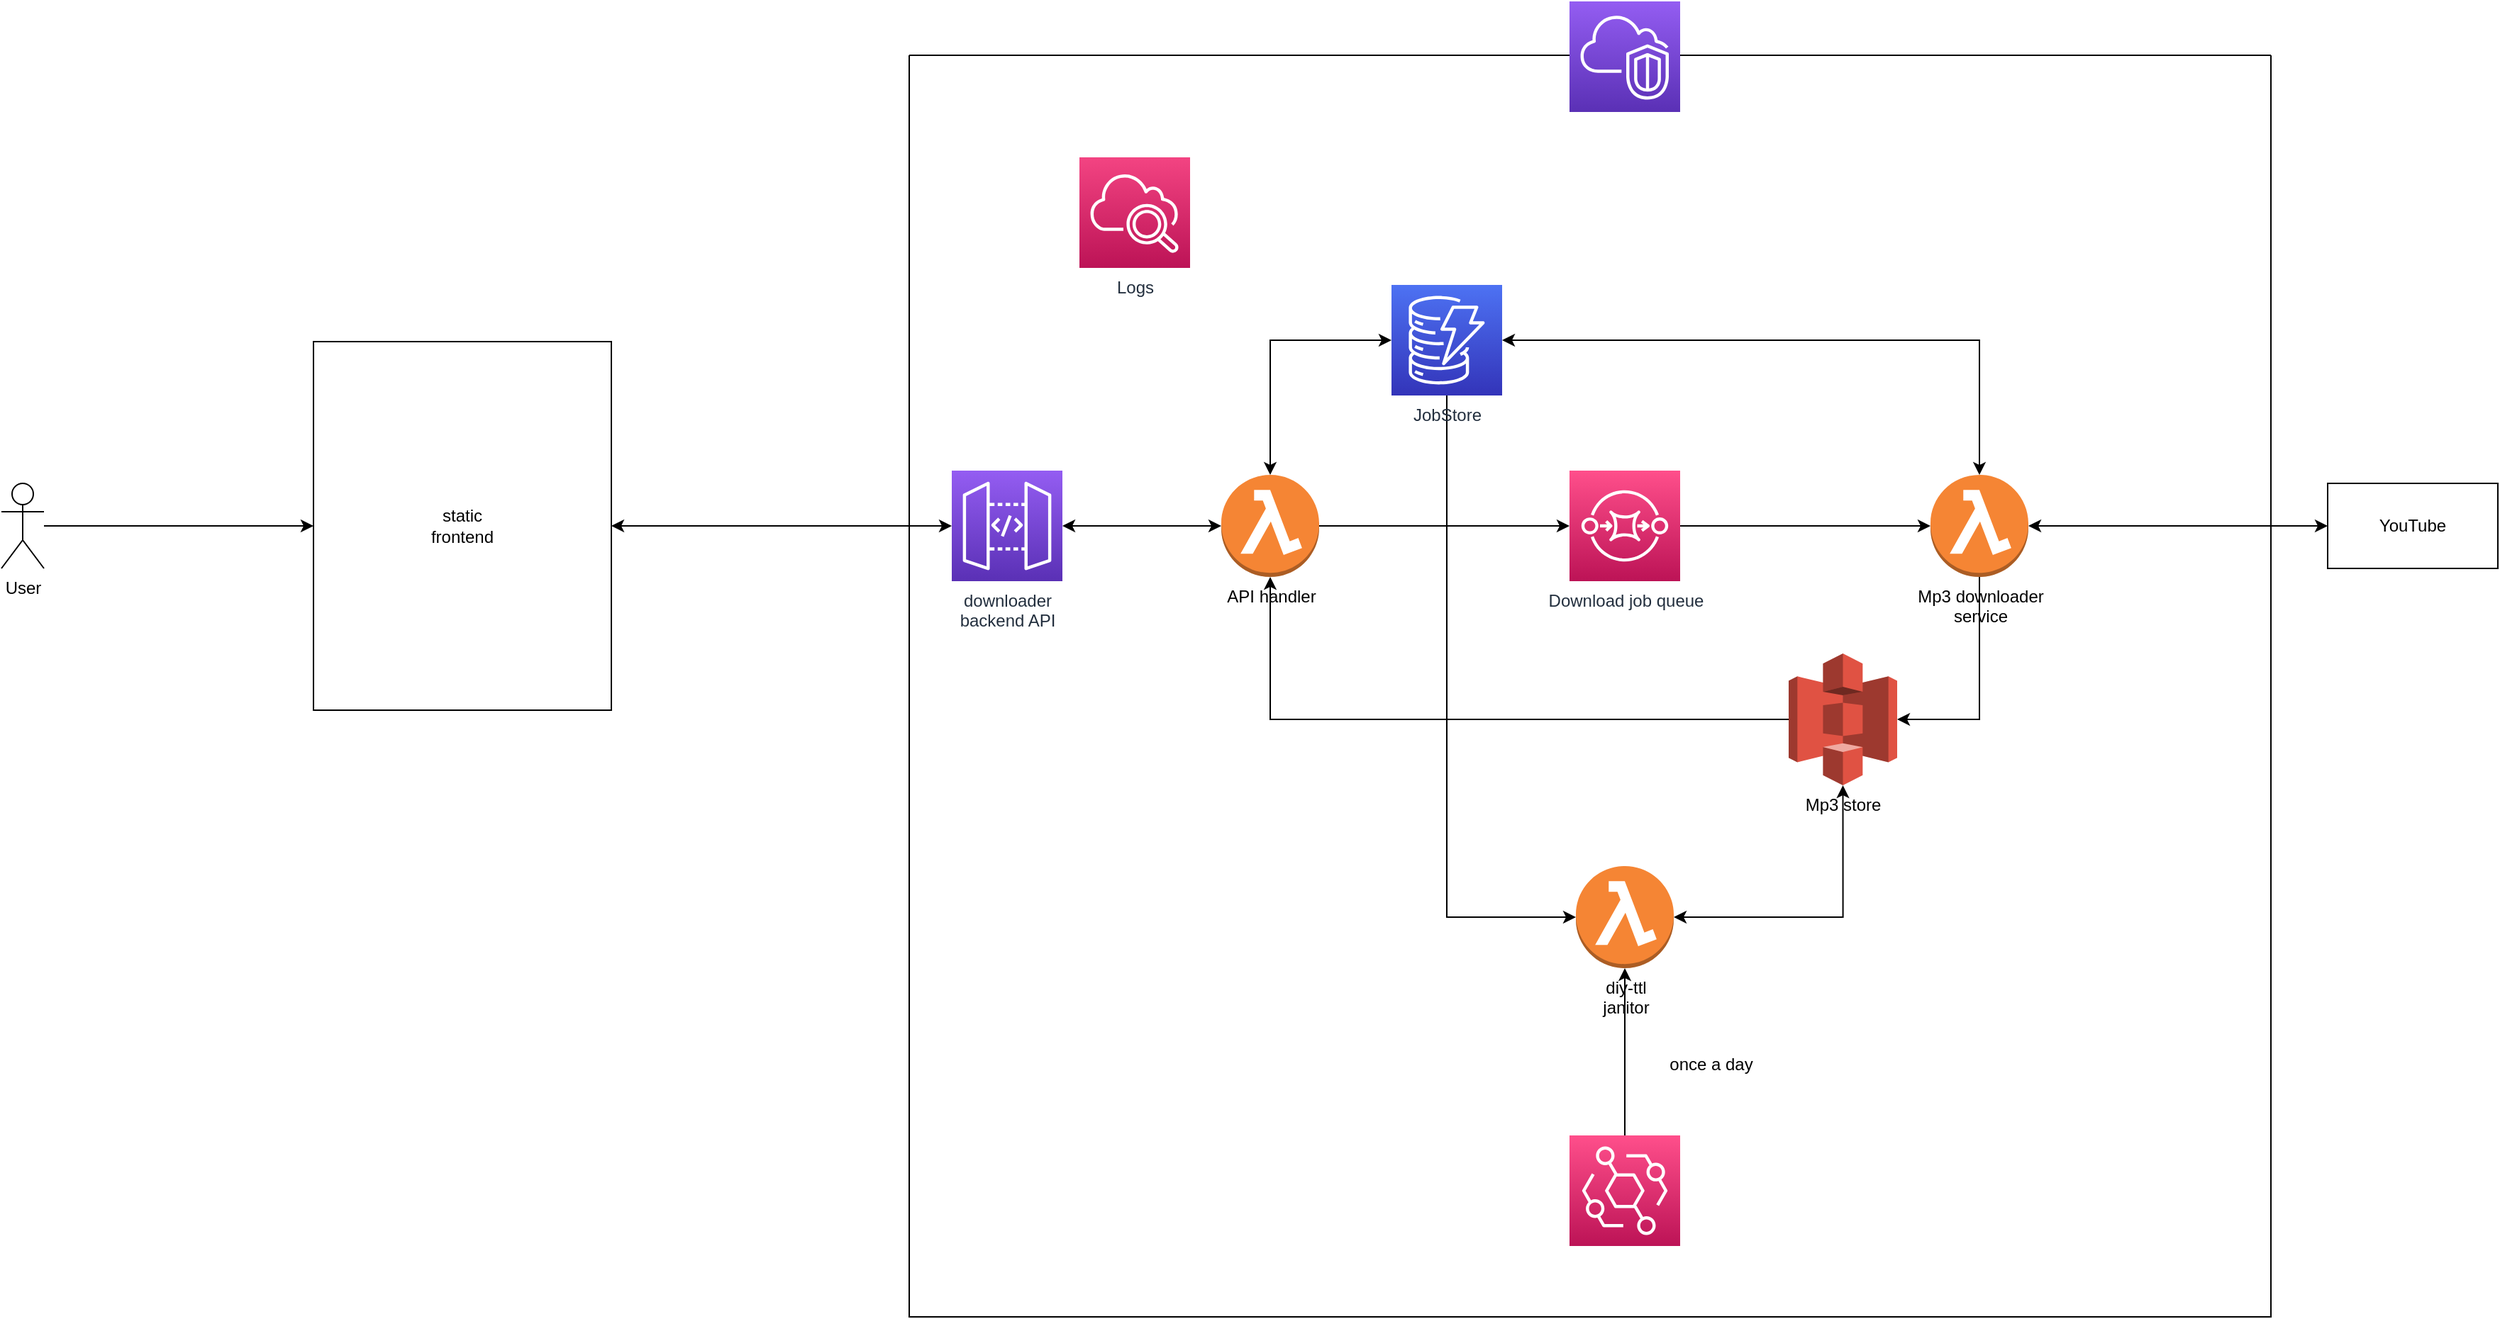 <mxfile version="17.2.4" type="device"><diagram id="QuoUZwQwaiKDE8sKk2vr" name="Page-1"><mxGraphModel dx="2500" dy="1029" grid="1" gridSize="10" guides="1" tooltips="1" connect="1" arrows="1" fold="1" page="1" pageScale="1" pageWidth="827" pageHeight="1169" math="0" shadow="0"><root><mxCell id="0"/><mxCell id="1" parent="0"/><mxCell id="zEdwmR5wPVPDfHg1uQUc-8" style="edgeStyle=orthogonalEdgeStyle;rounded=0;orthogonalLoop=1;jettySize=auto;html=1;exitX=1;exitY=0.5;exitDx=0;exitDy=0;startArrow=classic;startFill=1;" edge="1" parent="1" source="zEdwmR5wPVPDfHg1uQUc-1" target="zEdwmR5wPVPDfHg1uQUc-7"><mxGeometry relative="1" as="geometry"/></mxCell><mxCell id="zEdwmR5wPVPDfHg1uQUc-1" value="static&lt;br&gt;frontend" style="rounded=0;whiteSpace=wrap;html=1;" vertex="1" parent="1"><mxGeometry x="150" y="300" width="210" height="260" as="geometry"/></mxCell><mxCell id="zEdwmR5wPVPDfHg1uQUc-4" style="edgeStyle=orthogonalEdgeStyle;rounded=0;orthogonalLoop=1;jettySize=auto;html=1;" edge="1" parent="1" source="zEdwmR5wPVPDfHg1uQUc-3" target="zEdwmR5wPVPDfHg1uQUc-1"><mxGeometry relative="1" as="geometry"/></mxCell><mxCell id="zEdwmR5wPVPDfHg1uQUc-3" value="User" style="shape=umlActor;verticalLabelPosition=bottom;verticalAlign=top;html=1;outlineConnect=0;" vertex="1" parent="1"><mxGeometry x="-70" y="400" width="30" height="60" as="geometry"/></mxCell><mxCell id="zEdwmR5wPVPDfHg1uQUc-11" style="edgeStyle=orthogonalEdgeStyle;rounded=0;orthogonalLoop=1;jettySize=auto;html=1;exitX=1;exitY=0.5;exitDx=0;exitDy=0;exitPerimeter=0;entryX=0;entryY=0.5;entryDx=0;entryDy=0;entryPerimeter=0;startArrow=classic;startFill=1;" edge="1" parent="1" source="zEdwmR5wPVPDfHg1uQUc-7" target="zEdwmR5wPVPDfHg1uQUc-10"><mxGeometry relative="1" as="geometry"/></mxCell><mxCell id="zEdwmR5wPVPDfHg1uQUc-15" style="edgeStyle=orthogonalEdgeStyle;rounded=0;orthogonalLoop=1;jettySize=auto;html=1;exitX=1;exitY=0.5;exitDx=0;exitDy=0;exitPerimeter=0;startArrow=none;startFill=0;" edge="1" parent="1" source="zEdwmR5wPVPDfHg1uQUc-10" target="zEdwmR5wPVPDfHg1uQUc-14"><mxGeometry relative="1" as="geometry"/></mxCell><mxCell id="zEdwmR5wPVPDfHg1uQUc-10" value="API handler" style="outlineConnect=0;dashed=0;verticalLabelPosition=bottom;verticalAlign=top;align=center;html=1;shape=mxgraph.aws3.lambda_function;fillColor=#F58534;gradientColor=none;" vertex="1" parent="1"><mxGeometry x="790" y="394" width="69" height="72" as="geometry"/></mxCell><mxCell id="zEdwmR5wPVPDfHg1uQUc-13" style="edgeStyle=orthogonalEdgeStyle;rounded=0;orthogonalLoop=1;jettySize=auto;html=1;exitX=0;exitY=0.5;exitDx=0;exitDy=0;exitPerimeter=0;startArrow=classic;startFill=1;" edge="1" parent="1" source="zEdwmR5wPVPDfHg1uQUc-12" target="zEdwmR5wPVPDfHg1uQUc-10"><mxGeometry relative="1" as="geometry"/></mxCell><mxCell id="zEdwmR5wPVPDfHg1uQUc-26" style="edgeStyle=orthogonalEdgeStyle;rounded=0;orthogonalLoop=1;jettySize=auto;html=1;exitX=0.5;exitY=1;exitDx=0;exitDy=0;exitPerimeter=0;entryX=0;entryY=0.5;entryDx=0;entryDy=0;entryPerimeter=0;startArrow=none;startFill=0;" edge="1" parent="1" source="zEdwmR5wPVPDfHg1uQUc-12" target="zEdwmR5wPVPDfHg1uQUc-25"><mxGeometry relative="1" as="geometry"/></mxCell><mxCell id="zEdwmR5wPVPDfHg1uQUc-12" value="JobStore" style="sketch=0;points=[[0,0,0],[0.25,0,0],[0.5,0,0],[0.75,0,0],[1,0,0],[0,1,0],[0.25,1,0],[0.5,1,0],[0.75,1,0],[1,1,0],[0,0.25,0],[0,0.5,0],[0,0.75,0],[1,0.25,0],[1,0.5,0],[1,0.75,0]];outlineConnect=0;fontColor=#232F3E;gradientColor=#4D72F3;gradientDirection=north;fillColor=#3334B9;strokeColor=#ffffff;dashed=0;verticalLabelPosition=bottom;verticalAlign=top;align=center;html=1;fontSize=12;fontStyle=0;aspect=fixed;shape=mxgraph.aws4.resourceIcon;resIcon=mxgraph.aws4.dynamodb;" vertex="1" parent="1"><mxGeometry x="910" y="260" width="78" height="78" as="geometry"/></mxCell><mxCell id="zEdwmR5wPVPDfHg1uQUc-18" style="edgeStyle=orthogonalEdgeStyle;rounded=0;orthogonalLoop=1;jettySize=auto;html=1;exitX=1;exitY=0.5;exitDx=0;exitDy=0;exitPerimeter=0;startArrow=none;startFill=0;" edge="1" parent="1" source="zEdwmR5wPVPDfHg1uQUc-14" target="zEdwmR5wPVPDfHg1uQUc-16"><mxGeometry relative="1" as="geometry"/></mxCell><mxCell id="zEdwmR5wPVPDfHg1uQUc-14" value="Download job queue" style="sketch=0;points=[[0,0,0],[0.25,0,0],[0.5,0,0],[0.75,0,0],[1,0,0],[0,1,0],[0.25,1,0],[0.5,1,0],[0.75,1,0],[1,1,0],[0,0.25,0],[0,0.5,0],[0,0.75,0],[1,0.25,0],[1,0.5,0],[1,0.75,0]];outlineConnect=0;fontColor=#232F3E;gradientColor=#FF4F8B;gradientDirection=north;fillColor=#BC1356;strokeColor=#ffffff;dashed=0;verticalLabelPosition=bottom;verticalAlign=top;align=center;html=1;fontSize=12;fontStyle=0;aspect=fixed;shape=mxgraph.aws4.resourceIcon;resIcon=mxgraph.aws4.sqs;" vertex="1" parent="1"><mxGeometry x="1035.5" y="391" width="78" height="78" as="geometry"/></mxCell><mxCell id="zEdwmR5wPVPDfHg1uQUc-17" style="edgeStyle=orthogonalEdgeStyle;rounded=0;orthogonalLoop=1;jettySize=auto;html=1;exitX=0.5;exitY=0;exitDx=0;exitDy=0;exitPerimeter=0;startArrow=classic;startFill=1;entryX=1;entryY=0.5;entryDx=0;entryDy=0;entryPerimeter=0;" edge="1" parent="1" source="zEdwmR5wPVPDfHg1uQUc-16" target="zEdwmR5wPVPDfHg1uQUc-12"><mxGeometry relative="1" as="geometry"><mxPoint x="1200.0" y="240.0" as="targetPoint"/></mxGeometry></mxCell><mxCell id="zEdwmR5wPVPDfHg1uQUc-20" style="edgeStyle=orthogonalEdgeStyle;rounded=0;orthogonalLoop=1;jettySize=auto;html=1;exitX=1;exitY=0.5;exitDx=0;exitDy=0;exitPerimeter=0;startArrow=classic;startFill=1;" edge="1" parent="1" source="zEdwmR5wPVPDfHg1uQUc-16" target="zEdwmR5wPVPDfHg1uQUc-19"><mxGeometry relative="1" as="geometry"/></mxCell><mxCell id="zEdwmR5wPVPDfHg1uQUc-23" style="edgeStyle=orthogonalEdgeStyle;rounded=0;orthogonalLoop=1;jettySize=auto;html=1;exitX=0.5;exitY=1;exitDx=0;exitDy=0;exitPerimeter=0;entryX=1;entryY=0.5;entryDx=0;entryDy=0;entryPerimeter=0;startArrow=none;startFill=0;" edge="1" parent="1" source="zEdwmR5wPVPDfHg1uQUc-16" target="zEdwmR5wPVPDfHg1uQUc-29"><mxGeometry relative="1" as="geometry"><mxPoint x="1324.5" y="540" as="sourcePoint"/><mxPoint x="1241" y="633" as="targetPoint"/></mxGeometry></mxCell><mxCell id="zEdwmR5wPVPDfHg1uQUc-16" value="Mp3 downloader&lt;br&gt;service" style="outlineConnect=0;dashed=0;verticalLabelPosition=bottom;verticalAlign=top;align=center;html=1;shape=mxgraph.aws3.lambda_function;fillColor=#F58534;gradientColor=none;" vertex="1" parent="1"><mxGeometry x="1290" y="394" width="69" height="72" as="geometry"/></mxCell><mxCell id="zEdwmR5wPVPDfHg1uQUc-19" value="YouTube" style="rounded=0;whiteSpace=wrap;html=1;" vertex="1" parent="1"><mxGeometry x="1570" y="400" width="120" height="60" as="geometry"/></mxCell><mxCell id="zEdwmR5wPVPDfHg1uQUc-24" style="edgeStyle=orthogonalEdgeStyle;rounded=0;orthogonalLoop=1;jettySize=auto;html=1;entryX=0.5;entryY=1;entryDx=0;entryDy=0;entryPerimeter=0;startArrow=none;startFill=0;exitX=0;exitY=0.5;exitDx=0;exitDy=0;exitPerimeter=0;" edge="1" parent="1" source="zEdwmR5wPVPDfHg1uQUc-29" target="zEdwmR5wPVPDfHg1uQUc-10"><mxGeometry relative="1" as="geometry"><mxPoint x="1060" y="634" as="sourcePoint"/><mxPoint x="824.5" y="540" as="targetPoint"/></mxGeometry></mxCell><mxCell id="zEdwmR5wPVPDfHg1uQUc-27" style="edgeStyle=orthogonalEdgeStyle;rounded=0;orthogonalLoop=1;jettySize=auto;html=1;exitX=0.5;exitY=1;exitDx=0;exitDy=0;exitPerimeter=0;entryX=1;entryY=0.5;entryDx=0;entryDy=0;entryPerimeter=0;startArrow=classic;startFill=1;endArrow=classic;endFill=1;" edge="1" parent="1" source="zEdwmR5wPVPDfHg1uQUc-29" target="zEdwmR5wPVPDfHg1uQUc-25"><mxGeometry relative="1" as="geometry"><mxPoint x="1202.0" y="598" as="sourcePoint"/></mxGeometry></mxCell><mxCell id="zEdwmR5wPVPDfHg1uQUc-25" value="diy-ttl&lt;br&gt;janitor" style="outlineConnect=0;dashed=0;verticalLabelPosition=bottom;verticalAlign=top;align=center;html=1;shape=mxgraph.aws3.lambda_function;fillColor=#F58534;gradientColor=none;" vertex="1" parent="1"><mxGeometry x="1040" y="670" width="69" height="72" as="geometry"/></mxCell><mxCell id="zEdwmR5wPVPDfHg1uQUc-29" value="Mp3 store" style="outlineConnect=0;dashed=0;verticalLabelPosition=bottom;verticalAlign=top;align=center;html=1;shape=mxgraph.aws3.s3;fillColor=#E05243;gradientColor=none;" vertex="1" parent="1"><mxGeometry x="1190" y="520" width="76.5" height="93" as="geometry"/></mxCell><mxCell id="zEdwmR5wPVPDfHg1uQUc-31" style="edgeStyle=orthogonalEdgeStyle;rounded=0;orthogonalLoop=1;jettySize=auto;html=1;exitX=0.5;exitY=0;exitDx=0;exitDy=0;exitPerimeter=0;startArrow=none;startFill=0;endArrow=classic;endFill=1;" edge="1" parent="1" source="zEdwmR5wPVPDfHg1uQUc-30" target="zEdwmR5wPVPDfHg1uQUc-25"><mxGeometry relative="1" as="geometry"/></mxCell><mxCell id="zEdwmR5wPVPDfHg1uQUc-38" value="" style="swimlane;startSize=0;" vertex="1" parent="1"><mxGeometry x="570" y="98" width="960" height="890" as="geometry"/></mxCell><mxCell id="zEdwmR5wPVPDfHg1uQUc-30" value="" style="sketch=0;points=[[0,0,0],[0.25,0,0],[0.5,0,0],[0.75,0,0],[1,0,0],[0,1,0],[0.25,1,0],[0.5,1,0],[0.75,1,0],[1,1,0],[0,0.25,0],[0,0.5,0],[0,0.75,0],[1,0.25,0],[1,0.5,0],[1,0.75,0]];outlineConnect=0;fontColor=#232F3E;gradientColor=#FF4F8B;gradientDirection=north;fillColor=#BC1356;strokeColor=#ffffff;dashed=0;verticalLabelPosition=bottom;verticalAlign=top;align=center;html=1;fontSize=12;fontStyle=0;aspect=fixed;shape=mxgraph.aws4.resourceIcon;resIcon=mxgraph.aws4.eventbridge;" vertex="1" parent="zEdwmR5wPVPDfHg1uQUc-38"><mxGeometry x="465.5" y="762" width="78" height="78" as="geometry"/></mxCell><mxCell id="zEdwmR5wPVPDfHg1uQUc-32" value="once a day" style="text;html=1;align=center;verticalAlign=middle;resizable=0;points=[];autosize=1;strokeColor=none;fillColor=none;" vertex="1" parent="zEdwmR5wPVPDfHg1uQUc-38"><mxGeometry x="530" y="702" width="70" height="20" as="geometry"/></mxCell><mxCell id="zEdwmR5wPVPDfHg1uQUc-39" value="" style="sketch=0;points=[[0,0,0],[0.25,0,0],[0.5,0,0],[0.75,0,0],[1,0,0],[0,1,0],[0.25,1,0],[0.5,1,0],[0.75,1,0],[1,1,0],[0,0.25,0],[0,0.5,0],[0,0.75,0],[1,0.25,0],[1,0.5,0],[1,0.75,0]];outlineConnect=0;fontColor=#232F3E;gradientColor=#945DF2;gradientDirection=north;fillColor=#5A30B5;strokeColor=#ffffff;dashed=0;verticalLabelPosition=bottom;verticalAlign=top;align=center;html=1;fontSize=12;fontStyle=0;aspect=fixed;shape=mxgraph.aws4.resourceIcon;resIcon=mxgraph.aws4.vpc;" vertex="1" parent="zEdwmR5wPVPDfHg1uQUc-38"><mxGeometry x="465.5" y="-38" width="78" height="78" as="geometry"/></mxCell><mxCell id="zEdwmR5wPVPDfHg1uQUc-33" value="Logs" style="sketch=0;points=[[0,0,0],[0.25,0,0],[0.5,0,0],[0.75,0,0],[1,0,0],[0,1,0],[0.25,1,0],[0.5,1,0],[0.75,1,0],[1,1,0],[0,0.25,0],[0,0.5,0],[0,0.75,0],[1,0.25,0],[1,0.5,0],[1,0.75,0]];points=[[0,0,0],[0.25,0,0],[0.5,0,0],[0.75,0,0],[1,0,0],[0,1,0],[0.25,1,0],[0.5,1,0],[0.75,1,0],[1,1,0],[0,0.25,0],[0,0.5,0],[0,0.75,0],[1,0.25,0],[1,0.5,0],[1,0.75,0]];outlineConnect=0;fontColor=#232F3E;gradientColor=#F34482;gradientDirection=north;fillColor=#BC1356;strokeColor=#ffffff;dashed=0;verticalLabelPosition=bottom;verticalAlign=top;align=center;html=1;fontSize=12;fontStyle=0;aspect=fixed;shape=mxgraph.aws4.resourceIcon;resIcon=mxgraph.aws4.cloudwatch_2;" vertex="1" parent="zEdwmR5wPVPDfHg1uQUc-38"><mxGeometry x="120" y="72" width="78" height="78" as="geometry"/></mxCell><mxCell id="zEdwmR5wPVPDfHg1uQUc-7" value="downloader&lt;br&gt;backend API" style="sketch=0;points=[[0,0,0],[0.25,0,0],[0.5,0,0],[0.75,0,0],[1,0,0],[0,1,0],[0.25,1,0],[0.5,1,0],[0.75,1,0],[1,1,0],[0,0.25,0],[0,0.5,0],[0,0.75,0],[1,0.25,0],[1,0.5,0],[1,0.75,0]];outlineConnect=0;fontColor=#232F3E;gradientColor=#945DF2;gradientDirection=north;fillColor=#5A30B5;strokeColor=#ffffff;dashed=0;verticalLabelPosition=bottom;verticalAlign=top;align=center;html=1;fontSize=12;fontStyle=0;aspect=fixed;shape=mxgraph.aws4.resourceIcon;resIcon=mxgraph.aws4.api_gateway;" vertex="1" parent="zEdwmR5wPVPDfHg1uQUc-38"><mxGeometry x="30" y="293" width="78" height="78" as="geometry"/></mxCell></root></mxGraphModel></diagram></mxfile>